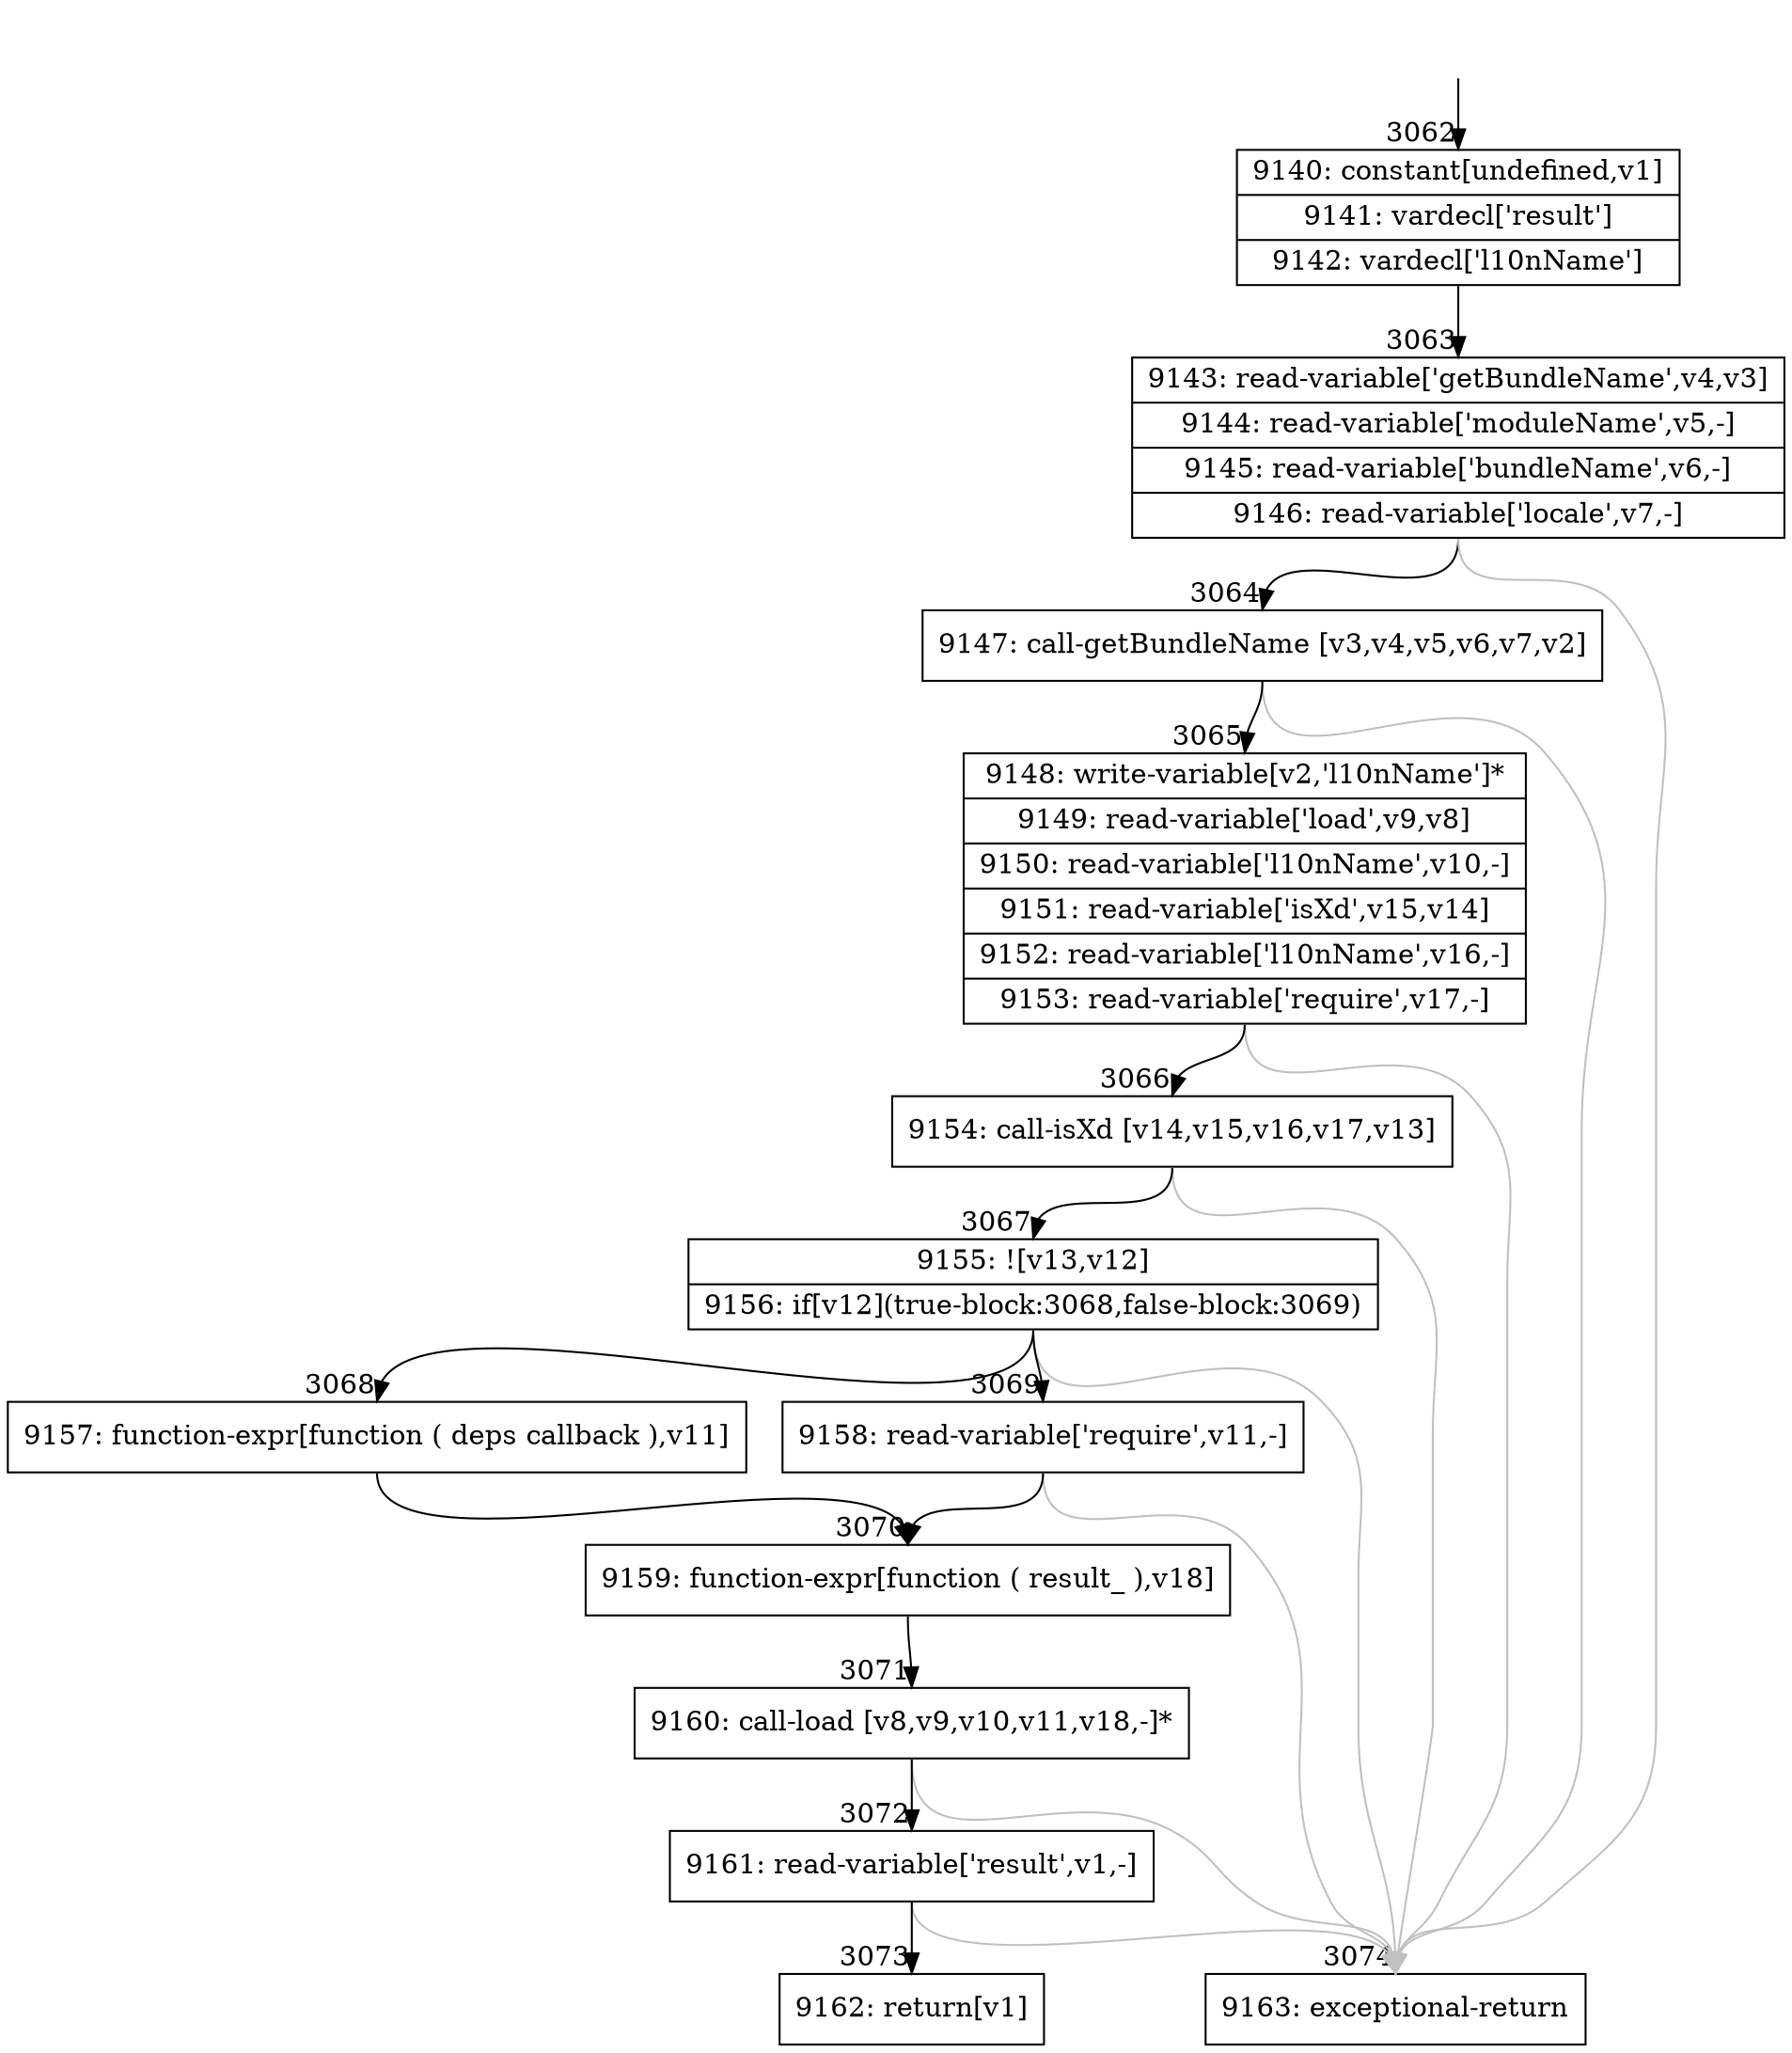 digraph {
rankdir="TD"
BB_entry188[shape=none,label=""];
BB_entry188 -> BB3062 [tailport=s, headport=n, headlabel="    3062"]
BB3062 [shape=record label="{9140: constant[undefined,v1]|9141: vardecl['result']|9142: vardecl['l10nName']}" ] 
BB3062 -> BB3063 [tailport=s, headport=n, headlabel="      3063"]
BB3063 [shape=record label="{9143: read-variable['getBundleName',v4,v3]|9144: read-variable['moduleName',v5,-]|9145: read-variable['bundleName',v6,-]|9146: read-variable['locale',v7,-]}" ] 
BB3063 -> BB3064 [tailport=s, headport=n, headlabel="      3064"]
BB3063 -> BB3074 [tailport=s, headport=n, color=gray, headlabel="      3074"]
BB3064 [shape=record label="{9147: call-getBundleName [v3,v4,v5,v6,v7,v2]}" ] 
BB3064 -> BB3065 [tailport=s, headport=n, headlabel="      3065"]
BB3064 -> BB3074 [tailport=s, headport=n, color=gray]
BB3065 [shape=record label="{9148: write-variable[v2,'l10nName']*|9149: read-variable['load',v9,v8]|9150: read-variable['l10nName',v10,-]|9151: read-variable['isXd',v15,v14]|9152: read-variable['l10nName',v16,-]|9153: read-variable['require',v17,-]}" ] 
BB3065 -> BB3066 [tailport=s, headport=n, headlabel="      3066"]
BB3065 -> BB3074 [tailport=s, headport=n, color=gray]
BB3066 [shape=record label="{9154: call-isXd [v14,v15,v16,v17,v13]}" ] 
BB3066 -> BB3067 [tailport=s, headport=n, headlabel="      3067"]
BB3066 -> BB3074 [tailport=s, headport=n, color=gray]
BB3067 [shape=record label="{9155: ![v13,v12]|9156: if[v12](true-block:3068,false-block:3069)}" ] 
BB3067 -> BB3068 [tailport=s, headport=n, headlabel="      3068"]
BB3067 -> BB3069 [tailport=s, headport=n, headlabel="      3069"]
BB3067 -> BB3074 [tailport=s, headport=n, color=gray]
BB3068 [shape=record label="{9157: function-expr[function ( deps callback ),v11]}" ] 
BB3068 -> BB3070 [tailport=s, headport=n, headlabel="      3070"]
BB3069 [shape=record label="{9158: read-variable['require',v11,-]}" ] 
BB3069 -> BB3070 [tailport=s, headport=n]
BB3069 -> BB3074 [tailport=s, headport=n, color=gray]
BB3070 [shape=record label="{9159: function-expr[function ( result_ ),v18]}" ] 
BB3070 -> BB3071 [tailport=s, headport=n, headlabel="      3071"]
BB3071 [shape=record label="{9160: call-load [v8,v9,v10,v11,v18,-]*}" ] 
BB3071 -> BB3072 [tailport=s, headport=n, headlabel="      3072"]
BB3071 -> BB3074 [tailport=s, headport=n, color=gray]
BB3072 [shape=record label="{9161: read-variable['result',v1,-]}" ] 
BB3072 -> BB3073 [tailport=s, headport=n, headlabel="      3073"]
BB3072 -> BB3074 [tailport=s, headport=n, color=gray]
BB3073 [shape=record label="{9162: return[v1]}" ] 
BB3074 [shape=record label="{9163: exceptional-return}" ] 
//#$~ 3458
}
